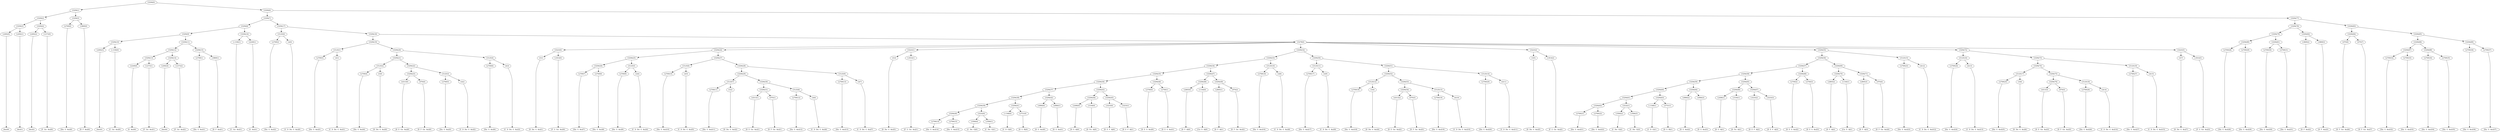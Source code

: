 digraph sample{
"L2492(0)"->"[Ais](0)"
"L2492(1)"->"[Ais](1)"
"L5294(3)"->"L2492(0)"
"L5294(3)"->"L2492(1)"
"L2492(2)"->"[Ais](2)"
"L1273(0)"->"[F  Gis  Ais](0)"
"L5294(4)"->"L2492(2)"
"L5294(4)"->"L1273(0)"
"L5294(2)"->"L5294(3)"
"L5294(2)"->"L5294(4)"
"L2769(0)"->"[Dis  G  Ais](0)"
"L3869(0)"->"[D  F  Ais](0)"
"L5294(5)"->"L2769(0)"
"L5294(5)"->"L3869(0)"
"L5294(1)"->"L5294(2)"
"L5294(1)"->"L5294(5)"
"L2492(3)"->"[Ais](3)"
"L-1336(0)"->"[C  Gis  Ais](0)"
"L5294(10)"->"L2492(3)"
"L5294(10)"->"L-1336(0)"
"L2249(0)"->"[G  Ais](0)"
"L1273(1)"->"[F  Gis  Ais](1)"
"L5294(13)"->"L2249(0)"
"L5294(13)"->"L1273(1)"
"L2492(4)"->"[Ais](4)"
"L1273(2)"->"[F  Gis  Ais](2)"
"L5294(14)"->"L2492(4)"
"L5294(14)"->"L1273(2)"
"L5294(12)"->"L5294(13)"
"L5294(12)"->"L5294(14)"
"L2769(1)"->"[Dis  G  Ais](1)"
"L3869(1)"->"[D  F  Ais](1)"
"L5294(15)"->"L2769(1)"
"L5294(15)"->"L3869(1)"
"L5294(11)"->"L5294(12)"
"L5294(11)"->"L5294(15)"
"L5294(9)"->"L5294(10)"
"L5294(9)"->"L5294(11)"
"L-1336(1)"->"[C  Gis  Ais](1)"
"L2249(1)"->"[G  Ais](1)"
"L5294(16)"->"L-1336(1)"
"L5294(16)"->"L2249(1)"
"L5294(8)"->"L5294(9)"
"L5294(8)"->"L5294(16)"
"L2769(2)"->"[Dis  G  Ais](2)"
"L4(0)"->"[C  D  Dis  G  Ais](0)"
"L5125(0)"->"L2769(2)"
"L5125(0)"->"L4(0)"
"L2769(3)"->"[Dis  G  Ais](3)"
"L4(1)"->"[C  D  Dis  G  Ais](1)"
"L5125(1)"->"L2769(3)"
"L5125(1)"->"L4(1)"
"L2769(4)"->"[Dis  G  Ais](4)"
"L5(0)"->"[D  Dis  G  Ais](0)"
"L5125(2)"->"L2769(4)"
"L5125(2)"->"L5(0)"
"L4313(0)"->"[D  E  Gis  Ais](0)"
"L970(0)"->"[D  F  Gis  Ais](0)"
"L5294(23)"->"L4313(0)"
"L5294(23)"->"L970(0)"
"L2769(5)"->"[Dis  G  Ais](5)"
"L4(2)"->"[C  D  Dis  G  Ais](2)"
"L5125(3)"->"L2769(5)"
"L5125(3)"->"L4(2)"
"L5294(22)"->"L5294(23)"
"L5294(22)"->"L5125(3)"
"L5294(21)"->"L5125(2)"
"L5294(21)"->"L5294(22)"
"L2769(6)"->"[Dis  G  Ais](6)"
"L4(3)"->"[C  D  Dis  G  Ais](3)"
"L5125(4)"->"L2769(6)"
"L5125(4)"->"L4(3)"
"L5294(20)"->"L5294(21)"
"L5294(20)"->"L5125(4)"
"L5294(19)"->"L5125(1)"
"L5294(19)"->"L5294(20)"
"L5(1)"->"[D  Dis  G  Ais](1)"
"L1814(0)"->"[F  G  Gis  Ais](0)"
"L5223(0)"->"L5(1)"
"L5223(0)"->"L1814(0)"
"L2769(7)"->"[Dis  G  Ais](7)"
"L2769(8)"->"[Dis  G  Ais](8)"
"L5294(26)"->"L2769(7)"
"L5294(26)"->"L2769(8)"
"L2769(9)"->"[Dis  G  Ais](9)"
"L4(4)"->"[C  D  Dis  G  Ais](4)"
"L5125(5)"->"L2769(9)"
"L5125(5)"->"L4(4)"
"L5294(25)"->"L5294(26)"
"L5294(25)"->"L5125(5)"
"L2769(10)"->"[Dis  G  Ais](10)"
"L4(5)"->"[C  D  Dis  G  Ais](5)"
"L5125(6)"->"L2769(10)"
"L5125(6)"->"L4(5)"
"L2769(11)"->"[Dis  G  Ais](11)"
"L5(2)"->"[D  Dis  G  Ais](2)"
"L5125(7)"->"L2769(11)"
"L5125(7)"->"L5(2)"
"L4313(1)"->"[D  E  Gis  Ais](1)"
"L970(1)"->"[D  F  Gis  Ais](1)"
"L5294(31)"->"L4313(1)"
"L5294(31)"->"L970(1)"
"L2769(12)"->"[Dis  G  Ais](12)"
"L4(6)"->"[C  D  Dis  G  Ais](6)"
"L5125(8)"->"L2769(12)"
"L5125(8)"->"L4(6)"
"L5294(30)"->"L5294(31)"
"L5294(30)"->"L5125(8)"
"L5294(29)"->"L5125(7)"
"L5294(29)"->"L5294(30)"
"L2769(13)"->"[Dis  G  Ais](13)"
"L4(7)"->"[C  D  Dis  G  Ais](7)"
"L5125(9)"->"L2769(13)"
"L5125(9)"->"L4(7)"
"L5294(28)"->"L5294(29)"
"L5294(28)"->"L5125(9)"
"L5294(27)"->"L5125(6)"
"L5294(27)"->"L5294(28)"
"L5294(24)"->"L5294(25)"
"L5294(24)"->"L5294(27)"
"L5(3)"->"[D  Dis  G  Ais](3)"
"L1814(1)"->"[F  G  Gis  Ais](1)"
"L5223(1)"->"L5(3)"
"L5223(1)"->"L1814(1)"
"L2769(14)"->"[Dis  G  Ais](14)"
"L2769(15)"->"[Dis  G  Ais](15)"
"L5294(40)"->"L2769(14)"
"L5294(40)"->"L2769(15)"
"L3584(0)"->"[C  Dis  G](0)"
"L3584(1)"->"[C  Dis  G](1)"
"L5232(0)"->"L3584(0)"
"L5232(0)"->"L3584(1)"
"L5294(39)"->"L5294(40)"
"L5294(39)"->"L5232(0)"
"L-1348(0)"->"[C  D  G](0)"
"L3731(0)"->"[D  G  B](0)"
"L5294(41)"->"L-1348(0)"
"L5294(41)"->"L3731(0)"
"L5294(38)"->"L5294(39)"
"L5294(38)"->"L5294(41)"
"L4984(0)"->"[D  G  Ais](0)"
"L4984(1)"->"[D  G  Ais](1)"
"L5294(42)"->"L4984(0)"
"L5294(42)"->"L4984(1)"
"L5294(37)"->"L5294(38)"
"L5294(37)"->"L5294(42)"
"L2496(0)"->"[D  G  A](0)"
"L3104(0)"->"[D  Fis  A](0)"
"L5294(44)"->"L2496(0)"
"L5294(44)"->"L3104(0)"
"L3233(0)"->"[D  E  F  A](0)"
"L3233(1)"->"[D  E  F  A](1)"
"L5294(45)"->"L3233(0)"
"L5294(45)"->"L3233(1)"
"L5294(43)"->"L5294(44)"
"L5294(43)"->"L5294(45)"
"L5294(36)"->"L5294(37)"
"L5294(36)"->"L5294(43)"
"L2700(0)"->"[D  E  G  Ais](0)"
"L2700(1)"->"[D  E  G  Ais](1)"
"L5294(46)"->"L2700(0)"
"L5294(46)"->"L2700(1)"
"L5294(35)"->"L5294(36)"
"L5294(35)"->"L5294(46)"
"L2805(0)"->"[D  F  A](0)"
"L1164(0)"->"[Cis  E  A](0)"
"L5294(48)"->"L2805(0)"
"L5294(48)"->"L1164(0)"
"L2805(1)"->"[D  F  A](1)"
"L970(2)"->"[D  F  Gis  Ais](2)"
"L5294(49)"->"L2805(1)"
"L5294(49)"->"L970(2)"
"L5294(47)"->"L5294(48)"
"L5294(47)"->"L5294(49)"
"L5294(34)"->"L5294(35)"
"L5294(34)"->"L5294(47)"
"L2769(16)"->"[Dis  G  Ais](16)"
"L4(8)"->"[C  D  Dis  G  Ais](8)"
"L5125(10)"->"L2769(16)"
"L5125(10)"->"L4(8)"
"L5294(33)"->"L5294(34)"
"L5294(33)"->"L5125(10)"
"L2769(17)"->"[Dis  G  Ais](17)"
"L4(9)"->"[C  D  Dis  G  Ais](9)"
"L5125(11)"->"L2769(17)"
"L5125(11)"->"L4(9)"
"L2769(18)"->"[Dis  G  Ais](18)"
"L5(4)"->"[D  Dis  G  Ais](4)"
"L5125(12)"->"L2769(18)"
"L5125(12)"->"L5(4)"
"L4313(2)"->"[D  E  Gis  Ais](2)"
"L970(3)"->"[D  F  Gis  Ais](3)"
"L5294(54)"->"L4313(2)"
"L5294(54)"->"L970(3)"
"L2769(19)"->"[Dis  G  Ais](19)"
"L4(10)"->"[C  D  Dis  G  Ais](10)"
"L5125(13)"->"L2769(19)"
"L5125(13)"->"L4(10)"
"L5294(53)"->"L5294(54)"
"L5294(53)"->"L5125(13)"
"L5294(52)"->"L5125(12)"
"L5294(52)"->"L5294(53)"
"L2769(20)"->"[Dis  G  Ais](20)"
"L4(11)"->"[C  D  Dis  G  Ais](11)"
"L5125(14)"->"L2769(20)"
"L5125(14)"->"L4(11)"
"L5294(51)"->"L5294(52)"
"L5294(51)"->"L5125(14)"
"L5294(50)"->"L5125(11)"
"L5294(50)"->"L5294(51)"
"L5294(32)"->"L5294(33)"
"L5294(32)"->"L5294(50)"
"L5(5)"->"[D  Dis  G  Ais](5)"
"L1814(2)"->"[F  G  Gis  Ais](2)"
"L5223(2)"->"L5(5)"
"L5223(2)"->"L1814(2)"
"L2769(21)"->"[Dis  G  Ais](21)"
"L2769(22)"->"[Dis  G  Ais](22)"
"L5294(62)"->"L2769(21)"
"L5294(62)"->"L2769(22)"
"L3584(2)"->"[C  Dis  G](2)"
"L3584(3)"->"[C  Dis  G](3)"
"L5232(1)"->"L3584(2)"
"L5232(1)"->"L3584(3)"
"L5294(61)"->"L5294(62)"
"L5294(61)"->"L5232(1)"
"L-1348(1)"->"[C  D  G](1)"
"L3731(1)"->"[D  G  B](1)"
"L5294(63)"->"L-1348(1)"
"L5294(63)"->"L3731(1)"
"L5294(60)"->"L5294(61)"
"L5294(60)"->"L5294(63)"
"L4984(2)"->"[D  G  Ais](2)"
"L4984(3)"->"[D  G  Ais](3)"
"L5294(64)"->"L4984(2)"
"L5294(64)"->"L4984(3)"
"L5294(59)"->"L5294(60)"
"L5294(59)"->"L5294(64)"
"L2496(1)"->"[D  G  A](1)"
"L3104(1)"->"[D  Fis  A](1)"
"L5294(66)"->"L2496(1)"
"L5294(66)"->"L3104(1)"
"L3233(2)"->"[D  E  F  A](2)"
"L3233(3)"->"[D  E  F  A](3)"
"L5294(67)"->"L3233(2)"
"L5294(67)"->"L3233(3)"
"L5294(65)"->"L5294(66)"
"L5294(65)"->"L5294(67)"
"L5294(58)"->"L5294(59)"
"L5294(58)"->"L5294(65)"
"L2700(2)"->"[D  E  G  Ais](2)"
"L2700(3)"->"[D  E  G  Ais](3)"
"L5294(68)"->"L2700(2)"
"L5294(68)"->"L2700(3)"
"L5294(57)"->"L5294(58)"
"L5294(57)"->"L5294(68)"
"L2805(2)"->"[D  F  A](2)"
"L1164(1)"->"[Cis  E  A](1)"
"L5294(70)"->"L2805(2)"
"L5294(70)"->"L1164(1)"
"L2805(3)"->"[D  F  A](3)"
"L970(4)"->"[D  F  Gis  Ais](4)"
"L5294(71)"->"L2805(3)"
"L5294(71)"->"L970(4)"
"L5294(69)"->"L5294(70)"
"L5294(69)"->"L5294(71)"
"L5294(56)"->"L5294(57)"
"L5294(56)"->"L5294(69)"
"L2769(23)"->"[Dis  G  Ais](23)"
"L4(12)"->"[C  D  Dis  G  Ais](12)"
"L5125(15)"->"L2769(23)"
"L5125(15)"->"L4(12)"
"L5294(55)"->"L5294(56)"
"L5294(55)"->"L5125(15)"
"L2769(24)"->"[Dis  G  Ais](24)"
"L4(13)"->"[C  D  Dis  G  Ais](13)"
"L5125(16)"->"L2769(24)"
"L5125(16)"->"L4(13)"
"L2769(25)"->"[Dis  G  Ais](25)"
"L5(6)"->"[D  Dis  G  Ais](6)"
"L5125(17)"->"L2769(25)"
"L5125(17)"->"L5(6)"
"L4313(3)"->"[D  E  Gis  Ais](3)"
"L970(5)"->"[D  F  Gis  Ais](5)"
"L5294(76)"->"L4313(3)"
"L5294(76)"->"L970(5)"
"L2769(26)"->"[Dis  G  Ais](26)"
"L4(14)"->"[C  D  Dis  G  Ais](14)"
"L5125(18)"->"L2769(26)"
"L5125(18)"->"L4(14)"
"L5294(75)"->"L5294(76)"
"L5294(75)"->"L5125(18)"
"L5294(74)"->"L5125(17)"
"L5294(74)"->"L5294(75)"
"L2769(27)"->"[Dis  G  Ais](27)"
"L4(15)"->"[C  D  Dis  G  Ais](15)"
"L5125(19)"->"L2769(27)"
"L5125(19)"->"L4(15)"
"L5294(73)"->"L5294(74)"
"L5294(73)"->"L5125(19)"
"L5294(72)"->"L5125(16)"
"L5294(72)"->"L5294(73)"
"L5(7)"->"[D  Dis  G  Ais](7)"
"L1814(3)"->"[F  G  Gis  Ais](3)"
"L5223(3)"->"L5(7)"
"L5223(3)"->"L1814(3)"
"L5278(0)"->"L5223(0)"
"L5278(0)"->"L5294(24)"
"L5278(0)"->"L5223(1)"
"L5278(0)"->"L5294(32)"
"L5278(0)"->"L5223(2)"
"L5278(0)"->"L5294(55)"
"L5278(0)"->"L5294(72)"
"L5278(0)"->"L5223(3)"
"L5294(18)"->"L5294(19)"
"L5294(18)"->"L5278(0)"
"L5294(17)"->"L5125(0)"
"L5294(17)"->"L5294(18)"
"L5294(7)"->"L5294(8)"
"L5294(7)"->"L5294(17)"
"L2769(28)"->"[Dis  G  Ais](28)"
"L2769(29)"->"[Dis  G  Ais](29)"
"L5294(80)"->"L2769(28)"
"L5294(80)"->"L2769(29)"
"L2769(30)"->"[Dis  G  Ais](30)"
"L2769(31)"->"[Dis  G  Ais](31)"
"L5294(81)"->"L2769(30)"
"L5294(81)"->"L2769(31)"
"L5294(79)"->"L5294(80)"
"L5294(79)"->"L5294(81)"
"L3869(2)"->"[D  F  Ais](2)"
"L3869(3)"->"[D  F  Ais](3)"
"L5294(82)"->"L3869(2)"
"L5294(82)"->"L3869(3)"
"L5294(78)"->"L5294(79)"
"L5294(78)"->"L5294(82)"
"L970(6)"->"[D  F  Gis  Ais](6)"
"L970(7)"->"[D  F  Gis  Ais](7)"
"L5294(84)"->"L970(6)"
"L5294(84)"->"L970(7)"
"L2769(32)"->"[Dis  G  Ais](32)"
"L2769(33)"->"[Dis  G  Ais](33)"
"L5294(87)"->"L2769(32)"
"L5294(87)"->"L2769(33)"
"L2769(34)"->"[Dis  G  Ais](34)"
"L2769(35)"->"[Dis  G  Ais](35)"
"L5294(88)"->"L2769(34)"
"L5294(88)"->"L2769(35)"
"L5294(86)"->"L5294(87)"
"L5294(86)"->"L5294(88)"
"L2769(36)"->"[Dis  G  Ais](36)"
"L2769(37)"->"[Dis  G  Ais](37)"
"L5294(89)"->"L2769(36)"
"L5294(89)"->"L2769(37)"
"L5294(85)"->"L5294(86)"
"L5294(85)"->"L5294(89)"
"L5294(83)"->"L5294(84)"
"L5294(83)"->"L5294(85)"
"L5294(77)"->"L5294(78)"
"L5294(77)"->"L5294(83)"
"L5294(6)"->"L5294(7)"
"L5294(6)"->"L5294(77)"
"L5294(0)"->"L5294(1)"
"L5294(0)"->"L5294(6)"
{rank = min; "L5294(0)"}
{rank = same; "L5294(1)"; "L5294(6)";}
{rank = same; "L5294(2)"; "L5294(5)"; "L5294(7)"; "L5294(77)";}
{rank = same; "L5294(3)"; "L5294(4)"; "L2769(0)"; "L3869(0)"; "L5294(8)"; "L5294(17)"; "L5294(78)"; "L5294(83)";}
{rank = same; "L2492(0)"; "L2492(1)"; "L2492(2)"; "L1273(0)"; "L5294(9)"; "L5294(16)"; "L5125(0)"; "L5294(18)"; "L5294(79)"; "L5294(82)"; "L5294(84)"; "L5294(85)";}
{rank = same; "L5294(10)"; "L5294(11)"; "L-1336(1)"; "L2249(1)"; "L2769(2)"; "L4(0)"; "L5294(19)"; "L5278(0)"; "L5294(80)"; "L5294(81)"; "L3869(2)"; "L3869(3)"; "L970(6)"; "L970(7)"; "L5294(86)"; "L5294(89)";}
{rank = same; "L2492(3)"; "L-1336(0)"; "L5294(12)"; "L5294(15)"; "L5125(1)"; "L5294(20)"; "L5223(0)"; "L5294(24)"; "L5223(1)"; "L5294(32)"; "L5223(2)"; "L5294(55)"; "L5294(72)"; "L5223(3)"; "L2769(28)"; "L2769(29)"; "L2769(30)"; "L2769(31)"; "L5294(87)"; "L5294(88)"; "L2769(36)"; "L2769(37)";}
{rank = same; "L5294(13)"; "L5294(14)"; "L2769(1)"; "L3869(1)"; "L2769(3)"; "L4(1)"; "L5294(21)"; "L5125(4)"; "L5(1)"; "L1814(0)"; "L5294(25)"; "L5294(27)"; "L5(3)"; "L1814(1)"; "L5294(33)"; "L5294(50)"; "L5(5)"; "L1814(2)"; "L5294(56)"; "L5125(15)"; "L5125(16)"; "L5294(73)"; "L5(7)"; "L1814(3)"; "L2769(32)"; "L2769(33)"; "L2769(34)"; "L2769(35)";}
{rank = same; "L2249(0)"; "L1273(1)"; "L2492(4)"; "L1273(2)"; "L5125(2)"; "L5294(22)"; "L2769(6)"; "L4(3)"; "L5294(26)"; "L5125(5)"; "L5125(6)"; "L5294(28)"; "L5294(34)"; "L5125(10)"; "L5125(11)"; "L5294(51)"; "L5294(57)"; "L5294(69)"; "L2769(23)"; "L4(12)"; "L2769(24)"; "L4(13)"; "L5294(74)"; "L5125(19)";}
{rank = same; "L2769(4)"; "L5(0)"; "L5294(23)"; "L5125(3)"; "L2769(7)"; "L2769(8)"; "L2769(9)"; "L4(4)"; "L2769(10)"; "L4(5)"; "L5294(29)"; "L5125(9)"; "L5294(35)"; "L5294(47)"; "L2769(16)"; "L4(8)"; "L2769(17)"; "L4(9)"; "L5294(52)"; "L5125(14)"; "L5294(58)"; "L5294(68)"; "L5294(70)"; "L5294(71)"; "L5125(17)"; "L5294(75)"; "L2769(27)"; "L4(15)";}
{rank = same; "L4313(0)"; "L970(0)"; "L2769(5)"; "L4(2)"; "L5125(7)"; "L5294(30)"; "L2769(13)"; "L4(7)"; "L5294(36)"; "L5294(46)"; "L5294(48)"; "L5294(49)"; "L5125(12)"; "L5294(53)"; "L2769(20)"; "L4(11)"; "L5294(59)"; "L5294(65)"; "L2700(2)"; "L2700(3)"; "L2805(2)"; "L1164(1)"; "L2805(3)"; "L970(4)"; "L2769(25)"; "L5(6)"; "L5294(76)"; "L5125(18)";}
{rank = same; "L2769(11)"; "L5(2)"; "L5294(31)"; "L5125(8)"; "L5294(37)"; "L5294(43)"; "L2700(0)"; "L2700(1)"; "L2805(0)"; "L1164(0)"; "L2805(1)"; "L970(2)"; "L2769(18)"; "L5(4)"; "L5294(54)"; "L5125(13)"; "L5294(60)"; "L5294(64)"; "L5294(66)"; "L5294(67)"; "L4313(3)"; "L970(5)"; "L2769(26)"; "L4(14)";}
{rank = same; "L4313(1)"; "L970(1)"; "L2769(12)"; "L4(6)"; "L5294(38)"; "L5294(42)"; "L5294(44)"; "L5294(45)"; "L4313(2)"; "L970(3)"; "L2769(19)"; "L4(10)"; "L5294(61)"; "L5294(63)"; "L4984(2)"; "L4984(3)"; "L2496(1)"; "L3104(1)"; "L3233(2)"; "L3233(3)";}
{rank = same; "L5294(39)"; "L5294(41)"; "L4984(0)"; "L4984(1)"; "L2496(0)"; "L3104(0)"; "L3233(0)"; "L3233(1)"; "L5294(62)"; "L5232(1)"; "L-1348(1)"; "L3731(1)";}
{rank = same; "L5294(40)"; "L5232(0)"; "L-1348(0)"; "L3731(0)"; "L2769(21)"; "L2769(22)"; "L3584(2)"; "L3584(3)";}
{rank = same; "L2769(14)"; "L2769(15)"; "L3584(0)"; "L3584(1)";}
{rank = max; "[Ais](0)"; "[Ais](1)"; "[Ais](2)"; "[Ais](3)"; "[Ais](4)"; "[C  D  Dis  G  Ais](0)"; "[C  D  Dis  G  Ais](1)"; "[C  D  Dis  G  Ais](10)"; "[C  D  Dis  G  Ais](11)"; "[C  D  Dis  G  Ais](12)"; "[C  D  Dis  G  Ais](13)"; "[C  D  Dis  G  Ais](14)"; "[C  D  Dis  G  Ais](15)"; "[C  D  Dis  G  Ais](2)"; "[C  D  Dis  G  Ais](3)"; "[C  D  Dis  G  Ais](4)"; "[C  D  Dis  G  Ais](5)"; "[C  D  Dis  G  Ais](6)"; "[C  D  Dis  G  Ais](7)"; "[C  D  Dis  G  Ais](8)"; "[C  D  Dis  G  Ais](9)"; "[C  D  G](0)"; "[C  D  G](1)"; "[C  Dis  G](0)"; "[C  Dis  G](1)"; "[C  Dis  G](2)"; "[C  Dis  G](3)"; "[C  Gis  Ais](0)"; "[C  Gis  Ais](1)"; "[Cis  E  A](0)"; "[Cis  E  A](1)"; "[D  Dis  G  Ais](0)"; "[D  Dis  G  Ais](1)"; "[D  Dis  G  Ais](2)"; "[D  Dis  G  Ais](3)"; "[D  Dis  G  Ais](4)"; "[D  Dis  G  Ais](5)"; "[D  Dis  G  Ais](6)"; "[D  Dis  G  Ais](7)"; "[D  E  F  A](0)"; "[D  E  F  A](1)"; "[D  E  F  A](2)"; "[D  E  F  A](3)"; "[D  E  G  Ais](0)"; "[D  E  G  Ais](1)"; "[D  E  G  Ais](2)"; "[D  E  G  Ais](3)"; "[D  E  Gis  Ais](0)"; "[D  E  Gis  Ais](1)"; "[D  E  Gis  Ais](2)"; "[D  E  Gis  Ais](3)"; "[D  F  A](0)"; "[D  F  A](1)"; "[D  F  A](2)"; "[D  F  A](3)"; "[D  F  Ais](0)"; "[D  F  Ais](1)"; "[D  F  Ais](2)"; "[D  F  Ais](3)"; "[D  F  Gis  Ais](0)"; "[D  F  Gis  Ais](1)"; "[D  F  Gis  Ais](2)"; "[D  F  Gis  Ais](3)"; "[D  F  Gis  Ais](4)"; "[D  F  Gis  Ais](5)"; "[D  F  Gis  Ais](6)"; "[D  F  Gis  Ais](7)"; "[D  Fis  A](0)"; "[D  Fis  A](1)"; "[D  G  A](0)"; "[D  G  A](1)"; "[D  G  Ais](0)"; "[D  G  Ais](1)"; "[D  G  Ais](2)"; "[D  G  Ais](3)"; "[D  G  B](0)"; "[D  G  B](1)"; "[Dis  G  Ais](0)"; "[Dis  G  Ais](1)"; "[Dis  G  Ais](10)"; "[Dis  G  Ais](11)"; "[Dis  G  Ais](12)"; "[Dis  G  Ais](13)"; "[Dis  G  Ais](14)"; "[Dis  G  Ais](15)"; "[Dis  G  Ais](16)"; "[Dis  G  Ais](17)"; "[Dis  G  Ais](18)"; "[Dis  G  Ais](19)"; "[Dis  G  Ais](2)"; "[Dis  G  Ais](20)"; "[Dis  G  Ais](21)"; "[Dis  G  Ais](22)"; "[Dis  G  Ais](23)"; "[Dis  G  Ais](24)"; "[Dis  G  Ais](25)"; "[Dis  G  Ais](26)"; "[Dis  G  Ais](27)"; "[Dis  G  Ais](28)"; "[Dis  G  Ais](29)"; "[Dis  G  Ais](3)"; "[Dis  G  Ais](30)"; "[Dis  G  Ais](31)"; "[Dis  G  Ais](32)"; "[Dis  G  Ais](33)"; "[Dis  G  Ais](34)"; "[Dis  G  Ais](35)"; "[Dis  G  Ais](36)"; "[Dis  G  Ais](37)"; "[Dis  G  Ais](4)"; "[Dis  G  Ais](5)"; "[Dis  G  Ais](6)"; "[Dis  G  Ais](7)"; "[Dis  G  Ais](8)"; "[Dis  G  Ais](9)"; "[F  G  Gis  Ais](0)"; "[F  G  Gis  Ais](1)"; "[F  G  Gis  Ais](2)"; "[F  G  Gis  Ais](3)"; "[F  Gis  Ais](0)"; "[F  Gis  Ais](1)"; "[F  Gis  Ais](2)"; "[G  Ais](0)"; "[G  Ais](1)";}
}